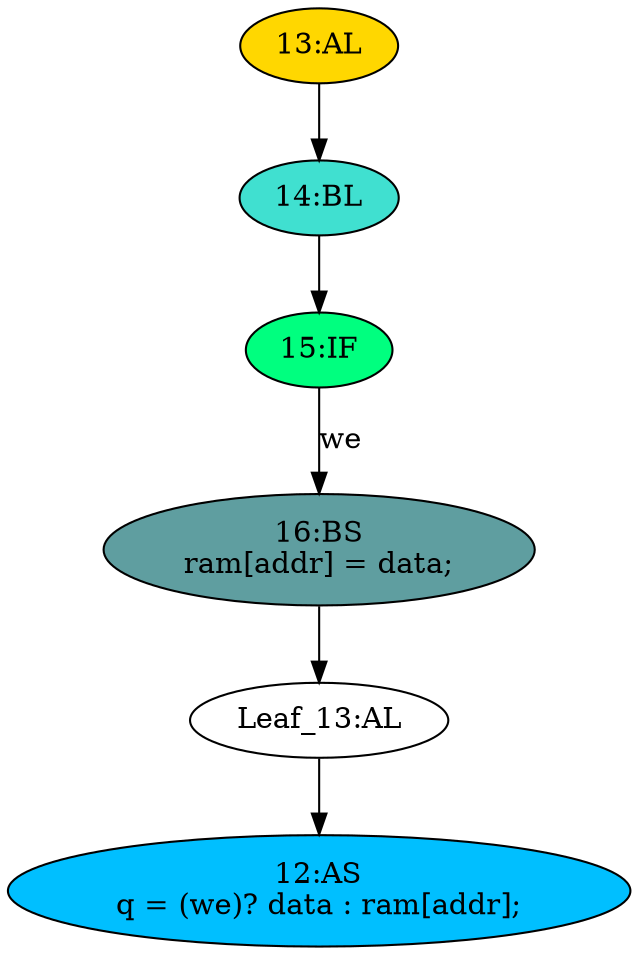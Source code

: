 strict digraph "compose( ,  )" {
	node [label="\N"];
	"16:BS"	[ast="<pyverilog.vparser.ast.BlockingSubstitution object at 0x7fe51b9fd6d0>",
		fillcolor=cadetblue,
		label="16:BS
ram[addr] = data;",
		statements="[<pyverilog.vparser.ast.BlockingSubstitution object at 0x7fe51b9fd6d0>]",
		style=filled,
		typ=BlockingSubstitution];
	"Leaf_13:AL"	[def_var="['ram']",
		label="Leaf_13:AL"];
	"16:BS" -> "Leaf_13:AL"	[cond="[]",
		lineno=None];
	"13:AL"	[ast="<pyverilog.vparser.ast.Always object at 0x7fe51b98ebd0>",
		clk_sens=True,
		fillcolor=gold,
		label="13:AL",
		sens="['clk']",
		statements="[]",
		style=filled,
		typ=Always,
		use_var="['we', 'data']"];
	"14:BL"	[ast="<pyverilog.vparser.ast.Block object at 0x7fe51b98e4d0>",
		fillcolor=turquoise,
		label="14:BL",
		statements="[]",
		style=filled,
		typ=Block];
	"13:AL" -> "14:BL"	[cond="[]",
		lineno=None];
	"12:AS"	[ast="<pyverilog.vparser.ast.Assign object at 0x7fe51b9e3610>",
		def_var="['q']",
		fillcolor=deepskyblue,
		label="12:AS
q = (we)? data : ram[addr];",
		statements="[]",
		style=filled,
		typ=Assign,
		use_var="['we', 'data', 'ram', 'addr']"];
	"15:IF"	[ast="<pyverilog.vparser.ast.IfStatement object at 0x7fe51b9f1550>",
		fillcolor=springgreen,
		label="15:IF",
		statements="[]",
		style=filled,
		typ=IfStatement];
	"15:IF" -> "16:BS"	[cond="['we']",
		label=we,
		lineno=15];
	"Leaf_13:AL" -> "12:AS";
	"14:BL" -> "15:IF"	[cond="[]",
		lineno=None];
}
